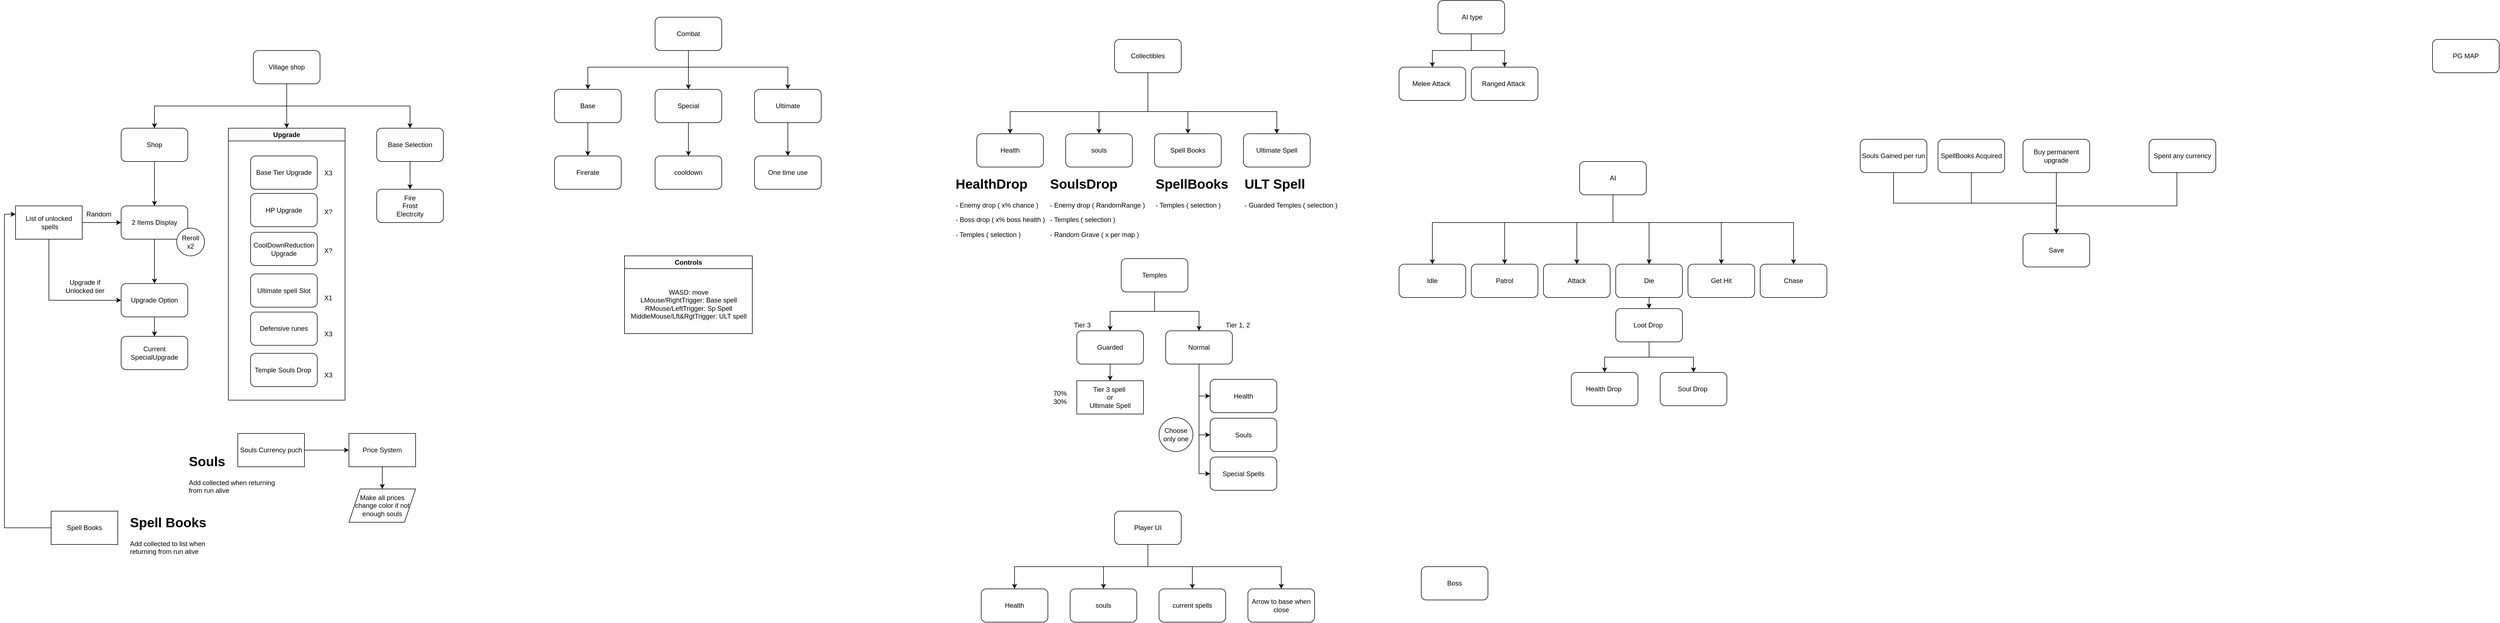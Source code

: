<mxfile version="24.0.4" type="device">
  <diagram id="C5RBs43oDa-KdzZeNtuy" name="Page-1">
    <mxGraphModel dx="1912" dy="1125" grid="1" gridSize="10" guides="1" tooltips="1" connect="1" arrows="1" fold="1" page="1" pageScale="1" pageWidth="827" pageHeight="1169" math="0" shadow="0">
      <root>
        <mxCell id="WIyWlLk6GJQsqaUBKTNV-0" />
        <mxCell id="WIyWlLk6GJQsqaUBKTNV-1" parent="WIyWlLk6GJQsqaUBKTNV-0" />
        <mxCell id="7_HhGZndiEVHrDY0l7Ni-47" style="edgeStyle=orthogonalEdgeStyle;rounded=0;orthogonalLoop=1;jettySize=auto;html=1;entryX=0.5;entryY=0;entryDx=0;entryDy=0;" edge="1" parent="WIyWlLk6GJQsqaUBKTNV-1" source="7_HhGZndiEVHrDY0l7Ni-0" target="7_HhGZndiEVHrDY0l7Ni-11">
          <mxGeometry relative="1" as="geometry">
            <Array as="points">
              <mxPoint x="518" y="230" />
              <mxPoint x="280" y="230" />
            </Array>
          </mxGeometry>
        </mxCell>
        <mxCell id="7_HhGZndiEVHrDY0l7Ni-48" style="edgeStyle=orthogonalEdgeStyle;rounded=0;orthogonalLoop=1;jettySize=auto;html=1;entryX=0.5;entryY=0;entryDx=0;entryDy=0;" edge="1" parent="WIyWlLk6GJQsqaUBKTNV-1" source="7_HhGZndiEVHrDY0l7Ni-0" target="7_HhGZndiEVHrDY0l7Ni-41">
          <mxGeometry relative="1" as="geometry" />
        </mxCell>
        <mxCell id="7_HhGZndiEVHrDY0l7Ni-52" style="edgeStyle=orthogonalEdgeStyle;rounded=0;orthogonalLoop=1;jettySize=auto;html=1;entryX=0.5;entryY=0;entryDx=0;entryDy=0;" edge="1" parent="WIyWlLk6GJQsqaUBKTNV-1" source="7_HhGZndiEVHrDY0l7Ni-0" target="7_HhGZndiEVHrDY0l7Ni-49">
          <mxGeometry relative="1" as="geometry">
            <Array as="points">
              <mxPoint x="518" y="230" />
              <mxPoint x="740" y="230" />
            </Array>
          </mxGeometry>
        </mxCell>
        <mxCell id="7_HhGZndiEVHrDY0l7Ni-0" value="Village shop" style="rounded=1;whiteSpace=wrap;html=1;" vertex="1" parent="WIyWlLk6GJQsqaUBKTNV-1">
          <mxGeometry x="458" y="130" width="120" height="60" as="geometry" />
        </mxCell>
        <mxCell id="7_HhGZndiEVHrDY0l7Ni-66" value="" style="edgeStyle=orthogonalEdgeStyle;rounded=0;orthogonalLoop=1;jettySize=auto;html=1;entryX=0.5;entryY=0;entryDx=0;entryDy=0;" edge="1" parent="WIyWlLk6GJQsqaUBKTNV-1" source="7_HhGZndiEVHrDY0l7Ni-1" target="7_HhGZndiEVHrDY0l7Ni-65">
          <mxGeometry relative="1" as="geometry">
            <Array as="points">
              <mxPoint x="1241" y="160" />
              <mxPoint x="1060" y="160" />
            </Array>
          </mxGeometry>
        </mxCell>
        <mxCell id="7_HhGZndiEVHrDY0l7Ni-68" style="edgeStyle=orthogonalEdgeStyle;rounded=0;orthogonalLoop=1;jettySize=auto;html=1;entryX=0.5;entryY=0;entryDx=0;entryDy=0;" edge="1" parent="WIyWlLk6GJQsqaUBKTNV-1" source="7_HhGZndiEVHrDY0l7Ni-1" target="7_HhGZndiEVHrDY0l7Ni-67">
          <mxGeometry relative="1" as="geometry" />
        </mxCell>
        <mxCell id="7_HhGZndiEVHrDY0l7Ni-70" style="edgeStyle=orthogonalEdgeStyle;rounded=0;orthogonalLoop=1;jettySize=auto;html=1;entryX=0.5;entryY=0;entryDx=0;entryDy=0;" edge="1" parent="WIyWlLk6GJQsqaUBKTNV-1" source="7_HhGZndiEVHrDY0l7Ni-1" target="7_HhGZndiEVHrDY0l7Ni-69">
          <mxGeometry relative="1" as="geometry">
            <Array as="points">
              <mxPoint x="1241" y="160" />
              <mxPoint x="1420" y="160" />
            </Array>
          </mxGeometry>
        </mxCell>
        <mxCell id="7_HhGZndiEVHrDY0l7Ni-1" value="Combat" style="rounded=1;whiteSpace=wrap;html=1;" vertex="1" parent="WIyWlLk6GJQsqaUBKTNV-1">
          <mxGeometry x="1181" y="70" width="120" height="60" as="geometry" />
        </mxCell>
        <mxCell id="7_HhGZndiEVHrDY0l7Ni-2" value="Health" style="rounded=1;whiteSpace=wrap;html=1;" vertex="1" parent="WIyWlLk6GJQsqaUBKTNV-1">
          <mxGeometry x="1760" y="280" width="120" height="60" as="geometry" />
        </mxCell>
        <mxCell id="7_HhGZndiEVHrDY0l7Ni-155" style="edgeStyle=orthogonalEdgeStyle;rounded=0;orthogonalLoop=1;jettySize=auto;html=1;entryX=0.5;entryY=0;entryDx=0;entryDy=0;" edge="1" parent="WIyWlLk6GJQsqaUBKTNV-1" source="7_HhGZndiEVHrDY0l7Ni-3" target="7_HhGZndiEVHrDY0l7Ni-145">
          <mxGeometry relative="1" as="geometry">
            <Array as="points">
              <mxPoint x="2905" y="440" />
              <mxPoint x="2580" y="440" />
            </Array>
          </mxGeometry>
        </mxCell>
        <mxCell id="7_HhGZndiEVHrDY0l7Ni-156" style="edgeStyle=orthogonalEdgeStyle;rounded=0;orthogonalLoop=1;jettySize=auto;html=1;entryX=0.5;entryY=0;entryDx=0;entryDy=0;" edge="1" parent="WIyWlLk6GJQsqaUBKTNV-1" source="7_HhGZndiEVHrDY0l7Ni-3" target="7_HhGZndiEVHrDY0l7Ni-139">
          <mxGeometry relative="1" as="geometry">
            <Array as="points">
              <mxPoint x="2905" y="440" />
              <mxPoint x="2710" y="440" />
            </Array>
          </mxGeometry>
        </mxCell>
        <mxCell id="7_HhGZndiEVHrDY0l7Ni-157" style="edgeStyle=orthogonalEdgeStyle;rounded=0;orthogonalLoop=1;jettySize=auto;html=1;entryX=0.5;entryY=0;entryDx=0;entryDy=0;" edge="1" parent="WIyWlLk6GJQsqaUBKTNV-1" source="7_HhGZndiEVHrDY0l7Ni-3" target="7_HhGZndiEVHrDY0l7Ni-142">
          <mxGeometry relative="1" as="geometry">
            <Array as="points">
              <mxPoint x="2905" y="440" />
              <mxPoint x="2840" y="440" />
            </Array>
          </mxGeometry>
        </mxCell>
        <mxCell id="7_HhGZndiEVHrDY0l7Ni-158" style="edgeStyle=orthogonalEdgeStyle;rounded=0;orthogonalLoop=1;jettySize=auto;html=1;entryX=0.5;entryY=0;entryDx=0;entryDy=0;" edge="1" parent="WIyWlLk6GJQsqaUBKTNV-1" source="7_HhGZndiEVHrDY0l7Ni-3" target="7_HhGZndiEVHrDY0l7Ni-143">
          <mxGeometry relative="1" as="geometry">
            <Array as="points">
              <mxPoint x="2905" y="440" />
              <mxPoint x="2970" y="440" />
            </Array>
          </mxGeometry>
        </mxCell>
        <mxCell id="7_HhGZndiEVHrDY0l7Ni-159" style="edgeStyle=orthogonalEdgeStyle;rounded=0;orthogonalLoop=1;jettySize=auto;html=1;entryX=0.5;entryY=0;entryDx=0;entryDy=0;" edge="1" parent="WIyWlLk6GJQsqaUBKTNV-1" source="7_HhGZndiEVHrDY0l7Ni-3" target="7_HhGZndiEVHrDY0l7Ni-144">
          <mxGeometry relative="1" as="geometry">
            <Array as="points">
              <mxPoint x="2905" y="440" />
              <mxPoint x="3100" y="440" />
            </Array>
          </mxGeometry>
        </mxCell>
        <mxCell id="7_HhGZndiEVHrDY0l7Ni-160" style="edgeStyle=orthogonalEdgeStyle;rounded=0;orthogonalLoop=1;jettySize=auto;html=1;entryX=0.5;entryY=0;entryDx=0;entryDy=0;" edge="1" parent="WIyWlLk6GJQsqaUBKTNV-1" source="7_HhGZndiEVHrDY0l7Ni-3" target="7_HhGZndiEVHrDY0l7Ni-141">
          <mxGeometry relative="1" as="geometry">
            <Array as="points">
              <mxPoint x="2905" y="440" />
              <mxPoint x="3230" y="440" />
            </Array>
          </mxGeometry>
        </mxCell>
        <mxCell id="7_HhGZndiEVHrDY0l7Ni-3" value="AI" style="rounded=1;whiteSpace=wrap;html=1;" vertex="1" parent="WIyWlLk6GJQsqaUBKTNV-1">
          <mxGeometry x="2845" y="330" width="120" height="60" as="geometry" />
        </mxCell>
        <mxCell id="7_HhGZndiEVHrDY0l7Ni-4" value="Boss" style="rounded=1;whiteSpace=wrap;html=1;" vertex="1" parent="WIyWlLk6GJQsqaUBKTNV-1">
          <mxGeometry x="2560" y="1060" width="120" height="60" as="geometry" />
        </mxCell>
        <mxCell id="7_HhGZndiEVHrDY0l7Ni-99" style="edgeStyle=orthogonalEdgeStyle;rounded=0;orthogonalLoop=1;jettySize=auto;html=1;entryX=0.5;entryY=0;entryDx=0;entryDy=0;" edge="1" parent="WIyWlLk6GJQsqaUBKTNV-1" source="7_HhGZndiEVHrDY0l7Ni-5" target="7_HhGZndiEVHrDY0l7Ni-2">
          <mxGeometry relative="1" as="geometry">
            <Array as="points">
              <mxPoint x="2068" y="240" />
              <mxPoint x="1820" y="240" />
            </Array>
          </mxGeometry>
        </mxCell>
        <mxCell id="7_HhGZndiEVHrDY0l7Ni-100" style="edgeStyle=orthogonalEdgeStyle;rounded=0;orthogonalLoop=1;jettySize=auto;html=1;entryX=0.5;entryY=0;entryDx=0;entryDy=0;" edge="1" parent="WIyWlLk6GJQsqaUBKTNV-1" source="7_HhGZndiEVHrDY0l7Ni-5" target="7_HhGZndiEVHrDY0l7Ni-81">
          <mxGeometry relative="1" as="geometry">
            <Array as="points">
              <mxPoint x="2068" y="240" />
              <mxPoint x="1980" y="240" />
            </Array>
          </mxGeometry>
        </mxCell>
        <mxCell id="7_HhGZndiEVHrDY0l7Ni-101" style="edgeStyle=orthogonalEdgeStyle;rounded=0;orthogonalLoop=1;jettySize=auto;html=1;entryX=0.5;entryY=0;entryDx=0;entryDy=0;" edge="1" parent="WIyWlLk6GJQsqaUBKTNV-1" source="7_HhGZndiEVHrDY0l7Ni-5" target="7_HhGZndiEVHrDY0l7Ni-80">
          <mxGeometry relative="1" as="geometry">
            <Array as="points">
              <mxPoint x="2068" y="240" />
              <mxPoint x="2140" y="240" />
            </Array>
          </mxGeometry>
        </mxCell>
        <mxCell id="7_HhGZndiEVHrDY0l7Ni-102" style="edgeStyle=orthogonalEdgeStyle;rounded=0;orthogonalLoop=1;jettySize=auto;html=1;entryX=0.5;entryY=0;entryDx=0;entryDy=0;" edge="1" parent="WIyWlLk6GJQsqaUBKTNV-1" source="7_HhGZndiEVHrDY0l7Ni-5" target="7_HhGZndiEVHrDY0l7Ni-97">
          <mxGeometry relative="1" as="geometry">
            <Array as="points">
              <mxPoint x="2068" y="240" />
              <mxPoint x="2300" y="240" />
            </Array>
          </mxGeometry>
        </mxCell>
        <mxCell id="7_HhGZndiEVHrDY0l7Ni-5" value="Collectibles" style="rounded=1;whiteSpace=wrap;html=1;" vertex="1" parent="WIyWlLk6GJQsqaUBKTNV-1">
          <mxGeometry x="2008" y="110" width="120" height="60" as="geometry" />
        </mxCell>
        <mxCell id="7_HhGZndiEVHrDY0l7Ni-9" value="PG MAP" style="rounded=1;whiteSpace=wrap;html=1;" vertex="1" parent="WIyWlLk6GJQsqaUBKTNV-1">
          <mxGeometry x="4380" y="110" width="120" height="60" as="geometry" />
        </mxCell>
        <mxCell id="7_HhGZndiEVHrDY0l7Ni-14" value="" style="edgeStyle=orthogonalEdgeStyle;rounded=0;orthogonalLoop=1;jettySize=auto;html=1;" edge="1" parent="WIyWlLk6GJQsqaUBKTNV-1" source="7_HhGZndiEVHrDY0l7Ni-11" target="7_HhGZndiEVHrDY0l7Ni-13">
          <mxGeometry relative="1" as="geometry" />
        </mxCell>
        <mxCell id="7_HhGZndiEVHrDY0l7Ni-11" value="Shop" style="rounded=1;whiteSpace=wrap;html=1;" vertex="1" parent="WIyWlLk6GJQsqaUBKTNV-1">
          <mxGeometry x="220" y="270" width="120" height="60" as="geometry" />
        </mxCell>
        <mxCell id="7_HhGZndiEVHrDY0l7Ni-20" value="" style="edgeStyle=orthogonalEdgeStyle;rounded=0;orthogonalLoop=1;jettySize=auto;html=1;" edge="1" parent="WIyWlLk6GJQsqaUBKTNV-1" source="7_HhGZndiEVHrDY0l7Ni-13" target="7_HhGZndiEVHrDY0l7Ni-19">
          <mxGeometry relative="1" as="geometry" />
        </mxCell>
        <mxCell id="7_HhGZndiEVHrDY0l7Ni-13" value="2 Items Display" style="rounded=1;whiteSpace=wrap;html=1;" vertex="1" parent="WIyWlLk6GJQsqaUBKTNV-1">
          <mxGeometry x="220" y="410" width="120" height="60" as="geometry" />
        </mxCell>
        <mxCell id="7_HhGZndiEVHrDY0l7Ni-16" style="edgeStyle=orthogonalEdgeStyle;rounded=0;orthogonalLoop=1;jettySize=auto;html=1;entryX=0;entryY=0.5;entryDx=0;entryDy=0;" edge="1" parent="WIyWlLk6GJQsqaUBKTNV-1" source="7_HhGZndiEVHrDY0l7Ni-15" target="7_HhGZndiEVHrDY0l7Ni-13">
          <mxGeometry relative="1" as="geometry" />
        </mxCell>
        <mxCell id="7_HhGZndiEVHrDY0l7Ni-21" style="edgeStyle=orthogonalEdgeStyle;rounded=0;orthogonalLoop=1;jettySize=auto;html=1;entryX=0;entryY=0.5;entryDx=0;entryDy=0;" edge="1" parent="WIyWlLk6GJQsqaUBKTNV-1" source="7_HhGZndiEVHrDY0l7Ni-15" target="7_HhGZndiEVHrDY0l7Ni-19">
          <mxGeometry relative="1" as="geometry">
            <Array as="points">
              <mxPoint x="90" y="580" />
            </Array>
          </mxGeometry>
        </mxCell>
        <mxCell id="7_HhGZndiEVHrDY0l7Ni-15" value="List of unlocked&lt;div&gt;&amp;nbsp;spells&lt;/div&gt;" style="rounded=0;whiteSpace=wrap;html=1;" vertex="1" parent="WIyWlLk6GJQsqaUBKTNV-1">
          <mxGeometry x="30" y="410" width="120" height="60" as="geometry" />
        </mxCell>
        <mxCell id="7_HhGZndiEVHrDY0l7Ni-17" value="Random" style="text;html=1;align=center;verticalAlign=middle;whiteSpace=wrap;rounded=0;" vertex="1" parent="WIyWlLk6GJQsqaUBKTNV-1">
          <mxGeometry x="150" y="410" width="60" height="30" as="geometry" />
        </mxCell>
        <mxCell id="7_HhGZndiEVHrDY0l7Ni-18" value="Reroll&lt;div&gt;x2&lt;/div&gt;" style="ellipse;whiteSpace=wrap;html=1;aspect=fixed;" vertex="1" parent="WIyWlLk6GJQsqaUBKTNV-1">
          <mxGeometry x="320" y="450" width="50" height="50" as="geometry" />
        </mxCell>
        <mxCell id="7_HhGZndiEVHrDY0l7Ni-29" style="edgeStyle=orthogonalEdgeStyle;rounded=0;orthogonalLoop=1;jettySize=auto;html=1;entryX=0.5;entryY=0;entryDx=0;entryDy=0;" edge="1" parent="WIyWlLk6GJQsqaUBKTNV-1" source="7_HhGZndiEVHrDY0l7Ni-19" target="7_HhGZndiEVHrDY0l7Ni-27">
          <mxGeometry relative="1" as="geometry" />
        </mxCell>
        <mxCell id="7_HhGZndiEVHrDY0l7Ni-19" value="Upgrade Option" style="whiteSpace=wrap;html=1;rounded=1;" vertex="1" parent="WIyWlLk6GJQsqaUBKTNV-1">
          <mxGeometry x="220" y="550" width="120" height="60" as="geometry" />
        </mxCell>
        <mxCell id="7_HhGZndiEVHrDY0l7Ni-22" value="Upgrade if Unlocked tier" style="text;html=1;align=center;verticalAlign=middle;whiteSpace=wrap;rounded=0;" vertex="1" parent="WIyWlLk6GJQsqaUBKTNV-1">
          <mxGeometry x="100" y="540" width="110" height="30" as="geometry" />
        </mxCell>
        <mxCell id="7_HhGZndiEVHrDY0l7Ni-27" value="Current SpecialUpgrade" style="rounded=1;whiteSpace=wrap;html=1;" vertex="1" parent="WIyWlLk6GJQsqaUBKTNV-1">
          <mxGeometry x="220" y="645" width="120" height="60" as="geometry" />
        </mxCell>
        <mxCell id="7_HhGZndiEVHrDY0l7Ni-41" value="Upgrade" style="swimlane;whiteSpace=wrap;html=1;" vertex="1" parent="WIyWlLk6GJQsqaUBKTNV-1">
          <mxGeometry x="413" y="270" width="210" height="490" as="geometry">
            <mxRectangle x="480" y="260" width="90" height="30" as="alternateBounds" />
          </mxGeometry>
        </mxCell>
        <mxCell id="7_HhGZndiEVHrDY0l7Ni-42" value="X3" style="text;html=1;align=center;verticalAlign=middle;whiteSpace=wrap;rounded=0;" vertex="1" parent="7_HhGZndiEVHrDY0l7Ni-41">
          <mxGeometry x="150" y="355.62" width="60" height="30" as="geometry" />
        </mxCell>
        <mxCell id="7_HhGZndiEVHrDY0l7Ni-43" value="X1" style="text;html=1;align=center;verticalAlign=middle;whiteSpace=wrap;rounded=0;" vertex="1" parent="7_HhGZndiEVHrDY0l7Ni-41">
          <mxGeometry x="150" y="290.62" width="60" height="30" as="geometry" />
        </mxCell>
        <mxCell id="7_HhGZndiEVHrDY0l7Ni-44" value="X3" style="text;html=1;align=center;verticalAlign=middle;whiteSpace=wrap;rounded=0;" vertex="1" parent="7_HhGZndiEVHrDY0l7Ni-41">
          <mxGeometry x="150" y="65.62" width="60" height="30" as="geometry" />
        </mxCell>
        <mxCell id="7_HhGZndiEVHrDY0l7Ni-45" value="X?" style="text;html=1;align=center;verticalAlign=middle;whiteSpace=wrap;rounded=0;" vertex="1" parent="7_HhGZndiEVHrDY0l7Ni-41">
          <mxGeometry x="150" y="135.62" width="60" height="30" as="geometry" />
        </mxCell>
        <mxCell id="7_HhGZndiEVHrDY0l7Ni-46" value="X?" style="text;html=1;align=center;verticalAlign=middle;whiteSpace=wrap;rounded=0;" vertex="1" parent="7_HhGZndiEVHrDY0l7Ni-41">
          <mxGeometry x="150" y="205.62" width="60" height="30" as="geometry" />
        </mxCell>
        <mxCell id="7_HhGZndiEVHrDY0l7Ni-25" value="Base Tier Upgrade" style="rounded=1;whiteSpace=wrap;html=1;" vertex="1" parent="7_HhGZndiEVHrDY0l7Ni-41">
          <mxGeometry x="40" y="50" width="120" height="60" as="geometry" />
        </mxCell>
        <mxCell id="7_HhGZndiEVHrDY0l7Ni-30" value="HP Upgrade" style="rounded=1;whiteSpace=wrap;html=1;" vertex="1" parent="7_HhGZndiEVHrDY0l7Ni-41">
          <mxGeometry x="40" y="117.5" width="120" height="60" as="geometry" />
        </mxCell>
        <mxCell id="7_HhGZndiEVHrDY0l7Ni-31" value="CoolDownReduction&lt;div&gt;Upgrade&lt;/div&gt;" style="rounded=1;whiteSpace=wrap;html=1;" vertex="1" parent="7_HhGZndiEVHrDY0l7Ni-41">
          <mxGeometry x="40" y="187.5" width="120" height="60" as="geometry" />
        </mxCell>
        <mxCell id="7_HhGZndiEVHrDY0l7Ni-32" value="Ultimate spell Slot" style="rounded=1;whiteSpace=wrap;html=1;" vertex="1" parent="7_HhGZndiEVHrDY0l7Ni-41">
          <mxGeometry x="40" y="262.5" width="120" height="60" as="geometry" />
        </mxCell>
        <mxCell id="7_HhGZndiEVHrDY0l7Ni-40" value="Defensive runes" style="rounded=1;whiteSpace=wrap;html=1;" vertex="1" parent="7_HhGZndiEVHrDY0l7Ni-41">
          <mxGeometry x="40" y="331.25" width="120" height="60" as="geometry" />
        </mxCell>
        <mxCell id="7_HhGZndiEVHrDY0l7Ni-121" value="X3" style="text;html=1;align=center;verticalAlign=middle;whiteSpace=wrap;rounded=0;" vertex="1" parent="7_HhGZndiEVHrDY0l7Ni-41">
          <mxGeometry x="150" y="429.99" width="60" height="30" as="geometry" />
        </mxCell>
        <mxCell id="7_HhGZndiEVHrDY0l7Ni-122" value="Temple Souls Drop&amp;nbsp;" style="rounded=1;whiteSpace=wrap;html=1;" vertex="1" parent="7_HhGZndiEVHrDY0l7Ni-41">
          <mxGeometry x="40" y="405.62" width="120" height="60" as="geometry" />
        </mxCell>
        <mxCell id="7_HhGZndiEVHrDY0l7Ni-51" value="" style="edgeStyle=orthogonalEdgeStyle;rounded=0;orthogonalLoop=1;jettySize=auto;html=1;" edge="1" parent="WIyWlLk6GJQsqaUBKTNV-1" source="7_HhGZndiEVHrDY0l7Ni-49" target="7_HhGZndiEVHrDY0l7Ni-50">
          <mxGeometry relative="1" as="geometry" />
        </mxCell>
        <mxCell id="7_HhGZndiEVHrDY0l7Ni-49" value="Base Selection" style="rounded=1;whiteSpace=wrap;html=1;" vertex="1" parent="WIyWlLk6GJQsqaUBKTNV-1">
          <mxGeometry x="680" y="270" width="120" height="60" as="geometry" />
        </mxCell>
        <mxCell id="7_HhGZndiEVHrDY0l7Ni-50" value="Fire&lt;br&gt;Frost&lt;br&gt;Electrcity" style="whiteSpace=wrap;html=1;rounded=1;" vertex="1" parent="WIyWlLk6GJQsqaUBKTNV-1">
          <mxGeometry x="680" y="380" width="120" height="60" as="geometry" />
        </mxCell>
        <mxCell id="7_HhGZndiEVHrDY0l7Ni-60" value="" style="edgeStyle=orthogonalEdgeStyle;rounded=0;orthogonalLoop=1;jettySize=auto;html=1;" edge="1" parent="WIyWlLk6GJQsqaUBKTNV-1" source="7_HhGZndiEVHrDY0l7Ni-53" target="7_HhGZndiEVHrDY0l7Ni-59">
          <mxGeometry relative="1" as="geometry" />
        </mxCell>
        <mxCell id="7_HhGZndiEVHrDY0l7Ni-53" value="Souls Currency puch" style="rounded=0;whiteSpace=wrap;html=1;" vertex="1" parent="WIyWlLk6GJQsqaUBKTNV-1">
          <mxGeometry x="430" y="820" width="120" height="60" as="geometry" />
        </mxCell>
        <mxCell id="7_HhGZndiEVHrDY0l7Ni-54" value="&lt;h1 style=&quot;margin-top: 0px;&quot;&gt;Souls&lt;/h1&gt;&lt;p&gt;Add collected when returning from run alive&lt;/p&gt;" style="text;html=1;whiteSpace=wrap;overflow=hidden;rounded=0;" vertex="1" parent="WIyWlLk6GJQsqaUBKTNV-1">
          <mxGeometry x="340" y="850" width="180" height="120" as="geometry" />
        </mxCell>
        <mxCell id="7_HhGZndiEVHrDY0l7Ni-57" style="edgeStyle=orthogonalEdgeStyle;rounded=0;orthogonalLoop=1;jettySize=auto;html=1;entryX=0;entryY=0.25;entryDx=0;entryDy=0;" edge="1" parent="WIyWlLk6GJQsqaUBKTNV-1" source="7_HhGZndiEVHrDY0l7Ni-55" target="7_HhGZndiEVHrDY0l7Ni-15">
          <mxGeometry relative="1" as="geometry">
            <Array as="points">
              <mxPoint x="10" y="990" />
              <mxPoint x="10" y="425" />
            </Array>
          </mxGeometry>
        </mxCell>
        <mxCell id="7_HhGZndiEVHrDY0l7Ni-55" value="Spell Books" style="rounded=0;whiteSpace=wrap;html=1;" vertex="1" parent="WIyWlLk6GJQsqaUBKTNV-1">
          <mxGeometry x="94" y="960" width="120" height="60" as="geometry" />
        </mxCell>
        <mxCell id="7_HhGZndiEVHrDY0l7Ni-56" value="&lt;h1 style=&quot;margin-top: 0px;&quot;&gt;Spell Books&lt;/h1&gt;&lt;p&gt;Add collected to list when returning from run alive&lt;/p&gt;" style="text;html=1;whiteSpace=wrap;overflow=hidden;rounded=0;" vertex="1" parent="WIyWlLk6GJQsqaUBKTNV-1">
          <mxGeometry x="234" y="960" width="180" height="120" as="geometry" />
        </mxCell>
        <mxCell id="7_HhGZndiEVHrDY0l7Ni-64" style="edgeStyle=orthogonalEdgeStyle;rounded=0;orthogonalLoop=1;jettySize=auto;html=1;entryX=0.5;entryY=0;entryDx=0;entryDy=0;" edge="1" parent="WIyWlLk6GJQsqaUBKTNV-1" source="7_HhGZndiEVHrDY0l7Ni-59" target="7_HhGZndiEVHrDY0l7Ni-63">
          <mxGeometry relative="1" as="geometry" />
        </mxCell>
        <mxCell id="7_HhGZndiEVHrDY0l7Ni-59" value="Price System" style="whiteSpace=wrap;html=1;rounded=0;" vertex="1" parent="WIyWlLk6GJQsqaUBKTNV-1">
          <mxGeometry x="630" y="820" width="120" height="60" as="geometry" />
        </mxCell>
        <mxCell id="7_HhGZndiEVHrDY0l7Ni-63" value="Make all prices change color if not enough souls" style="shape=parallelogram;perimeter=parallelogramPerimeter;whiteSpace=wrap;html=1;fixedSize=1;" vertex="1" parent="WIyWlLk6GJQsqaUBKTNV-1">
          <mxGeometry x="630" y="920" width="120" height="60" as="geometry" />
        </mxCell>
        <mxCell id="7_HhGZndiEVHrDY0l7Ni-74" style="edgeStyle=orthogonalEdgeStyle;rounded=0;orthogonalLoop=1;jettySize=auto;html=1;entryX=0.5;entryY=0;entryDx=0;entryDy=0;" edge="1" parent="WIyWlLk6GJQsqaUBKTNV-1" source="7_HhGZndiEVHrDY0l7Ni-65" target="7_HhGZndiEVHrDY0l7Ni-73">
          <mxGeometry relative="1" as="geometry" />
        </mxCell>
        <mxCell id="7_HhGZndiEVHrDY0l7Ni-65" value="Base" style="whiteSpace=wrap;html=1;rounded=1;" vertex="1" parent="WIyWlLk6GJQsqaUBKTNV-1">
          <mxGeometry x="1000" y="200" width="120" height="60" as="geometry" />
        </mxCell>
        <mxCell id="7_HhGZndiEVHrDY0l7Ni-72" value="" style="edgeStyle=orthogonalEdgeStyle;rounded=0;orthogonalLoop=1;jettySize=auto;html=1;" edge="1" parent="WIyWlLk6GJQsqaUBKTNV-1" source="7_HhGZndiEVHrDY0l7Ni-67" target="7_HhGZndiEVHrDY0l7Ni-71">
          <mxGeometry relative="1" as="geometry" />
        </mxCell>
        <mxCell id="7_HhGZndiEVHrDY0l7Ni-67" value="Special" style="whiteSpace=wrap;html=1;rounded=1;" vertex="1" parent="WIyWlLk6GJQsqaUBKTNV-1">
          <mxGeometry x="1181" y="200" width="120" height="60" as="geometry" />
        </mxCell>
        <mxCell id="7_HhGZndiEVHrDY0l7Ni-76" style="edgeStyle=orthogonalEdgeStyle;rounded=0;orthogonalLoop=1;jettySize=auto;html=1;entryX=0.5;entryY=0;entryDx=0;entryDy=0;" edge="1" parent="WIyWlLk6GJQsqaUBKTNV-1" source="7_HhGZndiEVHrDY0l7Ni-69" target="7_HhGZndiEVHrDY0l7Ni-75">
          <mxGeometry relative="1" as="geometry" />
        </mxCell>
        <mxCell id="7_HhGZndiEVHrDY0l7Ni-69" value="Ultimate" style="whiteSpace=wrap;html=1;rounded=1;" vertex="1" parent="WIyWlLk6GJQsqaUBKTNV-1">
          <mxGeometry x="1360" y="200" width="120" height="60" as="geometry" />
        </mxCell>
        <mxCell id="7_HhGZndiEVHrDY0l7Ni-71" value="cooldown" style="whiteSpace=wrap;html=1;rounded=1;" vertex="1" parent="WIyWlLk6GJQsqaUBKTNV-1">
          <mxGeometry x="1181" y="320" width="120" height="60" as="geometry" />
        </mxCell>
        <mxCell id="7_HhGZndiEVHrDY0l7Ni-73" value="Firerate" style="whiteSpace=wrap;html=1;rounded=1;" vertex="1" parent="WIyWlLk6GJQsqaUBKTNV-1">
          <mxGeometry x="1000" y="320" width="120" height="60" as="geometry" />
        </mxCell>
        <mxCell id="7_HhGZndiEVHrDY0l7Ni-75" value="One time use" style="whiteSpace=wrap;html=1;rounded=1;" vertex="1" parent="WIyWlLk6GJQsqaUBKTNV-1">
          <mxGeometry x="1360" y="320" width="120" height="60" as="geometry" />
        </mxCell>
        <mxCell id="7_HhGZndiEVHrDY0l7Ni-78" value="Controls" style="swimlane;whiteSpace=wrap;html=1;" vertex="1" parent="WIyWlLk6GJQsqaUBKTNV-1">
          <mxGeometry x="1126" y="500" width="230" height="140" as="geometry" />
        </mxCell>
        <mxCell id="7_HhGZndiEVHrDY0l7Ni-79" value="WASD: move&lt;div&gt;LMouse/RightTrigger: Base spell&lt;/div&gt;&lt;div&gt;RMouse/LeftTrigger: Sp Spell&lt;br&gt;MiddleMouse/Lft&amp;amp;RgtTrigger: ULT spell&lt;/div&gt;" style="text;html=1;align=center;verticalAlign=middle;resizable=0;points=[];autosize=1;strokeColor=none;fillColor=none;" vertex="1" parent="7_HhGZndiEVHrDY0l7Ni-78">
          <mxGeometry y="51.88" width="230" height="70" as="geometry" />
        </mxCell>
        <mxCell id="7_HhGZndiEVHrDY0l7Ni-80" value="Spell Books" style="rounded=1;whiteSpace=wrap;html=1;" vertex="1" parent="WIyWlLk6GJQsqaUBKTNV-1">
          <mxGeometry x="2080" y="280" width="120" height="60" as="geometry" />
        </mxCell>
        <mxCell id="7_HhGZndiEVHrDY0l7Ni-81" value="souls" style="rounded=1;whiteSpace=wrap;html=1;" vertex="1" parent="WIyWlLk6GJQsqaUBKTNV-1">
          <mxGeometry x="1920" y="280" width="120" height="60" as="geometry" />
        </mxCell>
        <mxCell id="7_HhGZndiEVHrDY0l7Ni-89" style="edgeStyle=orthogonalEdgeStyle;rounded=0;orthogonalLoop=1;jettySize=auto;html=1;entryX=0.5;entryY=0;entryDx=0;entryDy=0;" edge="1" parent="WIyWlLk6GJQsqaUBKTNV-1" source="7_HhGZndiEVHrDY0l7Ni-84" target="7_HhGZndiEVHrDY0l7Ni-85">
          <mxGeometry relative="1" as="geometry">
            <Array as="points">
              <mxPoint x="2068" y="1060" />
              <mxPoint x="1828" y="1060" />
            </Array>
          </mxGeometry>
        </mxCell>
        <mxCell id="7_HhGZndiEVHrDY0l7Ni-90" style="edgeStyle=orthogonalEdgeStyle;rounded=0;orthogonalLoop=1;jettySize=auto;html=1;entryX=0.5;entryY=0;entryDx=0;entryDy=0;" edge="1" parent="WIyWlLk6GJQsqaUBKTNV-1" source="7_HhGZndiEVHrDY0l7Ni-84" target="7_HhGZndiEVHrDY0l7Ni-87">
          <mxGeometry relative="1" as="geometry" />
        </mxCell>
        <mxCell id="7_HhGZndiEVHrDY0l7Ni-91" style="edgeStyle=orthogonalEdgeStyle;rounded=0;orthogonalLoop=1;jettySize=auto;html=1;entryX=0.5;entryY=0;entryDx=0;entryDy=0;" edge="1" parent="WIyWlLk6GJQsqaUBKTNV-1" source="7_HhGZndiEVHrDY0l7Ni-84" target="7_HhGZndiEVHrDY0l7Ni-86">
          <mxGeometry relative="1" as="geometry" />
        </mxCell>
        <mxCell id="7_HhGZndiEVHrDY0l7Ni-92" style="edgeStyle=orthogonalEdgeStyle;rounded=0;orthogonalLoop=1;jettySize=auto;html=1;entryX=0.5;entryY=0;entryDx=0;entryDy=0;" edge="1" parent="WIyWlLk6GJQsqaUBKTNV-1" source="7_HhGZndiEVHrDY0l7Ni-84" target="7_HhGZndiEVHrDY0l7Ni-88">
          <mxGeometry relative="1" as="geometry">
            <Array as="points">
              <mxPoint x="2068" y="1060" />
              <mxPoint x="2308" y="1060" />
            </Array>
          </mxGeometry>
        </mxCell>
        <mxCell id="7_HhGZndiEVHrDY0l7Ni-84" value="Player UI" style="rounded=1;whiteSpace=wrap;html=1;" vertex="1" parent="WIyWlLk6GJQsqaUBKTNV-1">
          <mxGeometry x="2008" y="960" width="120" height="60" as="geometry" />
        </mxCell>
        <mxCell id="7_HhGZndiEVHrDY0l7Ni-85" value="Health" style="rounded=1;whiteSpace=wrap;html=1;" vertex="1" parent="WIyWlLk6GJQsqaUBKTNV-1">
          <mxGeometry x="1768" y="1100" width="120" height="60" as="geometry" />
        </mxCell>
        <mxCell id="7_HhGZndiEVHrDY0l7Ni-86" value="current spells" style="rounded=1;whiteSpace=wrap;html=1;" vertex="1" parent="WIyWlLk6GJQsqaUBKTNV-1">
          <mxGeometry x="2088" y="1100" width="120" height="60" as="geometry" />
        </mxCell>
        <mxCell id="7_HhGZndiEVHrDY0l7Ni-87" value="souls" style="rounded=1;whiteSpace=wrap;html=1;" vertex="1" parent="WIyWlLk6GJQsqaUBKTNV-1">
          <mxGeometry x="1928" y="1100" width="120" height="60" as="geometry" />
        </mxCell>
        <mxCell id="7_HhGZndiEVHrDY0l7Ni-88" value="Arrow to base when close" style="rounded=1;whiteSpace=wrap;html=1;" vertex="1" parent="WIyWlLk6GJQsqaUBKTNV-1">
          <mxGeometry x="2248" y="1100" width="120" height="60" as="geometry" />
        </mxCell>
        <mxCell id="7_HhGZndiEVHrDY0l7Ni-94" value="&lt;h1 style=&quot;margin-top: 0px;&quot;&gt;HealthDrop&lt;/h1&gt;&lt;p&gt;- Enemy drop ( x% chance )&lt;/p&gt;&lt;p&gt;- Boss drop ( x% boss health )&amp;nbsp;&lt;/p&gt;&lt;p&gt;- Temples ( selection )&amp;nbsp;&lt;/p&gt;" style="text;html=1;whiteSpace=wrap;overflow=hidden;rounded=0;" vertex="1" parent="WIyWlLk6GJQsqaUBKTNV-1">
          <mxGeometry x="1720" y="350" width="180" height="120" as="geometry" />
        </mxCell>
        <mxCell id="7_HhGZndiEVHrDY0l7Ni-95" value="&lt;h1 style=&quot;margin-top: 0px;&quot;&gt;SoulsDrop&lt;/h1&gt;&lt;p&gt;- Enemy drop ( RandomRange )&lt;span style=&quot;background-color: initial;&quot;&gt;&amp;nbsp;&lt;/span&gt;&lt;/p&gt;&lt;p&gt;- Temples ( selection )&amp;nbsp;&lt;/p&gt;&lt;p&gt;- Random Grave ( x per map )&amp;nbsp;&amp;nbsp;&lt;/p&gt;" style="text;html=1;whiteSpace=wrap;overflow=hidden;rounded=0;" vertex="1" parent="WIyWlLk6GJQsqaUBKTNV-1">
          <mxGeometry x="1890" y="350" width="180" height="120" as="geometry" />
        </mxCell>
        <mxCell id="7_HhGZndiEVHrDY0l7Ni-96" value="&lt;h1 style=&quot;margin-top: 0px;&quot;&gt;SpellBooks&amp;nbsp;&lt;/h1&gt;&lt;p&gt;- Temples ( selection )&amp;nbsp;&lt;span style=&quot;background-color: initial;&quot;&gt;&amp;nbsp;&lt;/span&gt;&lt;/p&gt;" style="text;html=1;whiteSpace=wrap;overflow=hidden;rounded=0;" vertex="1" parent="WIyWlLk6GJQsqaUBKTNV-1">
          <mxGeometry x="2080" y="350" width="180" height="120" as="geometry" />
        </mxCell>
        <mxCell id="7_HhGZndiEVHrDY0l7Ni-97" value="Ultimate Spell" style="rounded=1;whiteSpace=wrap;html=1;" vertex="1" parent="WIyWlLk6GJQsqaUBKTNV-1">
          <mxGeometry x="2240" y="280" width="120" height="60" as="geometry" />
        </mxCell>
        <mxCell id="7_HhGZndiEVHrDY0l7Ni-98" value="&lt;h1 style=&quot;margin-top: 0px;&quot;&gt;ULT Spell&lt;/h1&gt;&lt;p&gt;- Guarded Temples ( selection )&amp;nbsp;&lt;span style=&quot;background-color: initial;&quot;&gt;&amp;nbsp;&lt;/span&gt;&lt;/p&gt;" style="text;html=1;whiteSpace=wrap;overflow=hidden;rounded=0;" vertex="1" parent="WIyWlLk6GJQsqaUBKTNV-1">
          <mxGeometry x="2240" y="350" width="180" height="120" as="geometry" />
        </mxCell>
        <mxCell id="7_HhGZndiEVHrDY0l7Ni-105" style="edgeStyle=orthogonalEdgeStyle;rounded=0;orthogonalLoop=1;jettySize=auto;html=1;entryX=0.5;entryY=0;entryDx=0;entryDy=0;" edge="1" source="7_HhGZndiEVHrDY0l7Ni-107" target="7_HhGZndiEVHrDY0l7Ni-109" parent="WIyWlLk6GJQsqaUBKTNV-1">
          <mxGeometry relative="1" as="geometry" />
        </mxCell>
        <mxCell id="7_HhGZndiEVHrDY0l7Ni-106" style="edgeStyle=orthogonalEdgeStyle;rounded=0;orthogonalLoop=1;jettySize=auto;html=1;entryX=0.5;entryY=0;entryDx=0;entryDy=0;" edge="1" source="7_HhGZndiEVHrDY0l7Ni-107" target="7_HhGZndiEVHrDY0l7Ni-111" parent="WIyWlLk6GJQsqaUBKTNV-1">
          <mxGeometry relative="1" as="geometry">
            <Array as="points">
              <mxPoint x="2080" y="600" />
              <mxPoint x="2160" y="600" />
            </Array>
          </mxGeometry>
        </mxCell>
        <mxCell id="7_HhGZndiEVHrDY0l7Ni-107" value="Temples" style="rounded=1;whiteSpace=wrap;html=1;" vertex="1" parent="WIyWlLk6GJQsqaUBKTNV-1">
          <mxGeometry x="2020" y="505" width="120" height="60" as="geometry" />
        </mxCell>
        <mxCell id="7_HhGZndiEVHrDY0l7Ni-123" style="edgeStyle=orthogonalEdgeStyle;rounded=0;orthogonalLoop=1;jettySize=auto;html=1;entryX=0.5;entryY=0;entryDx=0;entryDy=0;" edge="1" parent="WIyWlLk6GJQsqaUBKTNV-1" source="7_HhGZndiEVHrDY0l7Ni-109" target="7_HhGZndiEVHrDY0l7Ni-118">
          <mxGeometry relative="1" as="geometry" />
        </mxCell>
        <mxCell id="7_HhGZndiEVHrDY0l7Ni-109" value="Guarded" style="rounded=1;whiteSpace=wrap;html=1;" vertex="1" parent="WIyWlLk6GJQsqaUBKTNV-1">
          <mxGeometry x="1940" y="635" width="120" height="60" as="geometry" />
        </mxCell>
        <mxCell id="7_HhGZndiEVHrDY0l7Ni-128" style="edgeStyle=orthogonalEdgeStyle;rounded=0;orthogonalLoop=1;jettySize=auto;html=1;entryX=0;entryY=0.5;entryDx=0;entryDy=0;" edge="1" parent="WIyWlLk6GJQsqaUBKTNV-1" source="7_HhGZndiEVHrDY0l7Ni-111" target="7_HhGZndiEVHrDY0l7Ni-126">
          <mxGeometry relative="1" as="geometry" />
        </mxCell>
        <mxCell id="7_HhGZndiEVHrDY0l7Ni-129" style="edgeStyle=orthogonalEdgeStyle;rounded=0;orthogonalLoop=1;jettySize=auto;html=1;entryX=0;entryY=0.5;entryDx=0;entryDy=0;" edge="1" parent="WIyWlLk6GJQsqaUBKTNV-1" source="7_HhGZndiEVHrDY0l7Ni-111" target="7_HhGZndiEVHrDY0l7Ni-127">
          <mxGeometry relative="1" as="geometry" />
        </mxCell>
        <mxCell id="7_HhGZndiEVHrDY0l7Ni-130" style="edgeStyle=orthogonalEdgeStyle;rounded=0;orthogonalLoop=1;jettySize=auto;html=1;entryX=0;entryY=0.5;entryDx=0;entryDy=0;" edge="1" parent="WIyWlLk6GJQsqaUBKTNV-1" source="7_HhGZndiEVHrDY0l7Ni-111" target="7_HhGZndiEVHrDY0l7Ni-124">
          <mxGeometry relative="1" as="geometry" />
        </mxCell>
        <mxCell id="7_HhGZndiEVHrDY0l7Ni-111" value="Normal" style="rounded=1;whiteSpace=wrap;html=1;" vertex="1" parent="WIyWlLk6GJQsqaUBKTNV-1">
          <mxGeometry x="2100" y="635" width="120" height="60" as="geometry" />
        </mxCell>
        <mxCell id="7_HhGZndiEVHrDY0l7Ni-112" value="Tier 1, 2" style="text;html=1;align=center;verticalAlign=middle;whiteSpace=wrap;rounded=0;" vertex="1" parent="WIyWlLk6GJQsqaUBKTNV-1">
          <mxGeometry x="2200" y="610" width="60" height="30" as="geometry" />
        </mxCell>
        <mxCell id="7_HhGZndiEVHrDY0l7Ni-113" value="Tier 3" style="text;html=1;align=center;verticalAlign=middle;whiteSpace=wrap;rounded=0;" vertex="1" parent="WIyWlLk6GJQsqaUBKTNV-1">
          <mxGeometry x="1920" y="610" width="60" height="30" as="geometry" />
        </mxCell>
        <mxCell id="7_HhGZndiEVHrDY0l7Ni-118" value="Tier 3 spell&amp;nbsp;&lt;div&gt;or&lt;br&gt;&lt;div&gt;&amp;nbsp;Ultimate Spell&amp;nbsp;&lt;/div&gt;&lt;/div&gt;" style="rounded=0;whiteSpace=wrap;html=1;" vertex="1" parent="WIyWlLk6GJQsqaUBKTNV-1">
          <mxGeometry x="1940" y="725" width="120" height="60" as="geometry" />
        </mxCell>
        <mxCell id="7_HhGZndiEVHrDY0l7Ni-119" value="70%&lt;div&gt;30%&lt;/div&gt;" style="text;html=1;align=center;verticalAlign=middle;whiteSpace=wrap;rounded=0;" vertex="1" parent="WIyWlLk6GJQsqaUBKTNV-1">
          <mxGeometry x="1880" y="722.5" width="60" height="65" as="geometry" />
        </mxCell>
        <mxCell id="7_HhGZndiEVHrDY0l7Ni-124" value="Health" style="whiteSpace=wrap;html=1;rounded=1;" vertex="1" parent="WIyWlLk6GJQsqaUBKTNV-1">
          <mxGeometry x="2180" y="722.5" width="120" height="60" as="geometry" />
        </mxCell>
        <mxCell id="7_HhGZndiEVHrDY0l7Ni-126" value="Souls" style="whiteSpace=wrap;html=1;rounded=1;" vertex="1" parent="WIyWlLk6GJQsqaUBKTNV-1">
          <mxGeometry x="2180" y="792.5" width="120" height="60" as="geometry" />
        </mxCell>
        <mxCell id="7_HhGZndiEVHrDY0l7Ni-127" value="Special Spells" style="whiteSpace=wrap;html=1;rounded=1;" vertex="1" parent="WIyWlLk6GJQsqaUBKTNV-1">
          <mxGeometry x="2180" y="862.5" width="120" height="60" as="geometry" />
        </mxCell>
        <mxCell id="7_HhGZndiEVHrDY0l7Ni-131" value="Choose only one" style="ellipse;whiteSpace=wrap;html=1;aspect=fixed;" vertex="1" parent="WIyWlLk6GJQsqaUBKTNV-1">
          <mxGeometry x="2088" y="791.5" width="61" height="61" as="geometry" />
        </mxCell>
        <mxCell id="7_HhGZndiEVHrDY0l7Ni-137" value="Melee Attack&amp;nbsp;" style="whiteSpace=wrap;html=1;rounded=1;" vertex="1" parent="WIyWlLk6GJQsqaUBKTNV-1">
          <mxGeometry x="2520" y="160" width="120" height="60" as="geometry" />
        </mxCell>
        <mxCell id="7_HhGZndiEVHrDY0l7Ni-138" value="Ranged Attack&amp;nbsp;" style="whiteSpace=wrap;html=1;rounded=1;" vertex="1" parent="WIyWlLk6GJQsqaUBKTNV-1">
          <mxGeometry x="2650" y="160" width="120" height="60" as="geometry" />
        </mxCell>
        <mxCell id="7_HhGZndiEVHrDY0l7Ni-139" value="Patrol" style="whiteSpace=wrap;html=1;rounded=1;" vertex="1" parent="WIyWlLk6GJQsqaUBKTNV-1">
          <mxGeometry x="2650" y="515" width="120" height="60" as="geometry" />
        </mxCell>
        <mxCell id="7_HhGZndiEVHrDY0l7Ni-141" value="Chase" style="whiteSpace=wrap;html=1;rounded=1;" vertex="1" parent="WIyWlLk6GJQsqaUBKTNV-1">
          <mxGeometry x="3170" y="515" width="120" height="60" as="geometry" />
        </mxCell>
        <mxCell id="7_HhGZndiEVHrDY0l7Ni-142" value="Attack" style="whiteSpace=wrap;html=1;rounded=1;" vertex="1" parent="WIyWlLk6GJQsqaUBKTNV-1">
          <mxGeometry x="2780" y="515" width="120" height="60" as="geometry" />
        </mxCell>
        <mxCell id="7_HhGZndiEVHrDY0l7Ni-150" value="" style="edgeStyle=orthogonalEdgeStyle;rounded=0;orthogonalLoop=1;jettySize=auto;html=1;" edge="1" parent="WIyWlLk6GJQsqaUBKTNV-1" source="7_HhGZndiEVHrDY0l7Ni-143" target="7_HhGZndiEVHrDY0l7Ni-149">
          <mxGeometry relative="1" as="geometry" />
        </mxCell>
        <mxCell id="7_HhGZndiEVHrDY0l7Ni-143" value="Die" style="whiteSpace=wrap;html=1;rounded=1;" vertex="1" parent="WIyWlLk6GJQsqaUBKTNV-1">
          <mxGeometry x="2910" y="515" width="120" height="60" as="geometry" />
        </mxCell>
        <mxCell id="7_HhGZndiEVHrDY0l7Ni-144" value="Get Hit" style="whiteSpace=wrap;html=1;rounded=1;" vertex="1" parent="WIyWlLk6GJQsqaUBKTNV-1">
          <mxGeometry x="3040" y="515" width="120" height="60" as="geometry" />
        </mxCell>
        <mxCell id="7_HhGZndiEVHrDY0l7Ni-145" value="Idle" style="whiteSpace=wrap;html=1;rounded=1;" vertex="1" parent="WIyWlLk6GJQsqaUBKTNV-1">
          <mxGeometry x="2520" y="515" width="120" height="60" as="geometry" />
        </mxCell>
        <mxCell id="7_HhGZndiEVHrDY0l7Ni-153" style="edgeStyle=orthogonalEdgeStyle;rounded=0;orthogonalLoop=1;jettySize=auto;html=1;entryX=0.5;entryY=0;entryDx=0;entryDy=0;" edge="1" parent="WIyWlLk6GJQsqaUBKTNV-1" source="7_HhGZndiEVHrDY0l7Ni-149" target="7_HhGZndiEVHrDY0l7Ni-151">
          <mxGeometry relative="1" as="geometry" />
        </mxCell>
        <mxCell id="7_HhGZndiEVHrDY0l7Ni-154" style="edgeStyle=orthogonalEdgeStyle;rounded=0;orthogonalLoop=1;jettySize=auto;html=1;entryX=0.5;entryY=0;entryDx=0;entryDy=0;" edge="1" parent="WIyWlLk6GJQsqaUBKTNV-1" source="7_HhGZndiEVHrDY0l7Ni-149" target="7_HhGZndiEVHrDY0l7Ni-152">
          <mxGeometry relative="1" as="geometry" />
        </mxCell>
        <mxCell id="7_HhGZndiEVHrDY0l7Ni-149" value="Loot Drop&amp;nbsp;" style="whiteSpace=wrap;html=1;rounded=1;" vertex="1" parent="WIyWlLk6GJQsqaUBKTNV-1">
          <mxGeometry x="2910" y="595" width="120" height="60" as="geometry" />
        </mxCell>
        <mxCell id="7_HhGZndiEVHrDY0l7Ni-151" value="Health Drop&amp;nbsp;" style="whiteSpace=wrap;html=1;rounded=1;" vertex="1" parent="WIyWlLk6GJQsqaUBKTNV-1">
          <mxGeometry x="2830" y="710" width="120" height="60" as="geometry" />
        </mxCell>
        <mxCell id="7_HhGZndiEVHrDY0l7Ni-152" value="Soul Drop&amp;nbsp;" style="whiteSpace=wrap;html=1;rounded=1;" vertex="1" parent="WIyWlLk6GJQsqaUBKTNV-1">
          <mxGeometry x="2990" y="710" width="120" height="60" as="geometry" />
        </mxCell>
        <mxCell id="7_HhGZndiEVHrDY0l7Ni-162" style="edgeStyle=orthogonalEdgeStyle;rounded=0;orthogonalLoop=1;jettySize=auto;html=1;entryX=0.5;entryY=0;entryDx=0;entryDy=0;" edge="1" parent="WIyWlLk6GJQsqaUBKTNV-1" source="7_HhGZndiEVHrDY0l7Ni-161" target="7_HhGZndiEVHrDY0l7Ni-137">
          <mxGeometry relative="1" as="geometry" />
        </mxCell>
        <mxCell id="7_HhGZndiEVHrDY0l7Ni-163" style="edgeStyle=orthogonalEdgeStyle;rounded=0;orthogonalLoop=1;jettySize=auto;html=1;entryX=0.5;entryY=0;entryDx=0;entryDy=0;" edge="1" parent="WIyWlLk6GJQsqaUBKTNV-1" source="7_HhGZndiEVHrDY0l7Ni-161" target="7_HhGZndiEVHrDY0l7Ni-138">
          <mxGeometry relative="1" as="geometry" />
        </mxCell>
        <mxCell id="7_HhGZndiEVHrDY0l7Ni-161" value="&amp;nbsp;AI type" style="rounded=1;whiteSpace=wrap;html=1;" vertex="1" parent="WIyWlLk6GJQsqaUBKTNV-1">
          <mxGeometry x="2590" y="40" width="120" height="60" as="geometry" />
        </mxCell>
        <mxCell id="7_HhGZndiEVHrDY0l7Ni-164" style="edgeStyle=orthogonalEdgeStyle;rounded=0;orthogonalLoop=1;jettySize=auto;html=1;exitX=0.5;exitY=1;exitDx=0;exitDy=0;entryX=0.5;entryY=0;entryDx=0;entryDy=0;" edge="1" parent="WIyWlLk6GJQsqaUBKTNV-1" source="7_HhGZndiEVHrDY0l7Ni-165" target="7_HhGZndiEVHrDY0l7Ni-166">
          <mxGeometry relative="1" as="geometry">
            <mxPoint x="3703.0" y="170" as="sourcePoint" />
            <mxPoint x="3703" y="270" as="targetPoint" />
          </mxGeometry>
        </mxCell>
        <mxCell id="7_HhGZndiEVHrDY0l7Ni-165" value="SpellBooks Acquired" style="rounded=1;whiteSpace=wrap;html=1;" vertex="1" parent="WIyWlLk6GJQsqaUBKTNV-1">
          <mxGeometry x="3490" y="290" width="120" height="60" as="geometry" />
        </mxCell>
        <mxCell id="7_HhGZndiEVHrDY0l7Ni-166" value="Save" style="rounded=1;whiteSpace=wrap;html=1;" vertex="1" parent="WIyWlLk6GJQsqaUBKTNV-1">
          <mxGeometry x="3643" y="460" width="120" height="60" as="geometry" />
        </mxCell>
        <mxCell id="7_HhGZndiEVHrDY0l7Ni-168" style="edgeStyle=orthogonalEdgeStyle;rounded=0;orthogonalLoop=1;jettySize=auto;html=1;entryX=0.5;entryY=0;entryDx=0;entryDy=0;" edge="1" parent="WIyWlLk6GJQsqaUBKTNV-1" source="7_HhGZndiEVHrDY0l7Ni-167" target="7_HhGZndiEVHrDY0l7Ni-166">
          <mxGeometry relative="1" as="geometry" />
        </mxCell>
        <mxCell id="7_HhGZndiEVHrDY0l7Ni-167" value="Buy permanent upgrade" style="rounded=1;whiteSpace=wrap;html=1;" vertex="1" parent="WIyWlLk6GJQsqaUBKTNV-1">
          <mxGeometry x="3643" y="290" width="120" height="60" as="geometry" />
        </mxCell>
        <mxCell id="7_HhGZndiEVHrDY0l7Ni-170" style="edgeStyle=orthogonalEdgeStyle;rounded=0;orthogonalLoop=1;jettySize=auto;html=1;entryX=0.5;entryY=0;entryDx=0;entryDy=0;" edge="1" parent="WIyWlLk6GJQsqaUBKTNV-1" source="7_HhGZndiEVHrDY0l7Ni-169" target="7_HhGZndiEVHrDY0l7Ni-166">
          <mxGeometry relative="1" as="geometry">
            <Array as="points">
              <mxPoint x="3920" y="410" />
              <mxPoint x="3703" y="410" />
            </Array>
          </mxGeometry>
        </mxCell>
        <mxCell id="7_HhGZndiEVHrDY0l7Ni-169" value="Spent any currency" style="rounded=1;whiteSpace=wrap;html=1;" vertex="1" parent="WIyWlLk6GJQsqaUBKTNV-1">
          <mxGeometry x="3870" y="290" width="120" height="60" as="geometry" />
        </mxCell>
        <mxCell id="7_HhGZndiEVHrDY0l7Ni-171" value="Souls Gained per run" style="rounded=1;whiteSpace=wrap;html=1;" vertex="1" parent="WIyWlLk6GJQsqaUBKTNV-1">
          <mxGeometry x="3350" y="290" width="120" height="60" as="geometry" />
        </mxCell>
        <mxCell id="7_HhGZndiEVHrDY0l7Ni-172" style="edgeStyle=orthogonalEdgeStyle;rounded=0;orthogonalLoop=1;jettySize=auto;html=1;exitX=0.5;exitY=1;exitDx=0;exitDy=0;entryX=0.5;entryY=0;entryDx=0;entryDy=0;" edge="1" parent="WIyWlLk6GJQsqaUBKTNV-1" source="7_HhGZndiEVHrDY0l7Ni-171" target="7_HhGZndiEVHrDY0l7Ni-166">
          <mxGeometry relative="1" as="geometry">
            <mxPoint x="3560" y="360" as="sourcePoint" />
            <mxPoint x="3700" y="450" as="targetPoint" />
          </mxGeometry>
        </mxCell>
      </root>
    </mxGraphModel>
  </diagram>
</mxfile>
